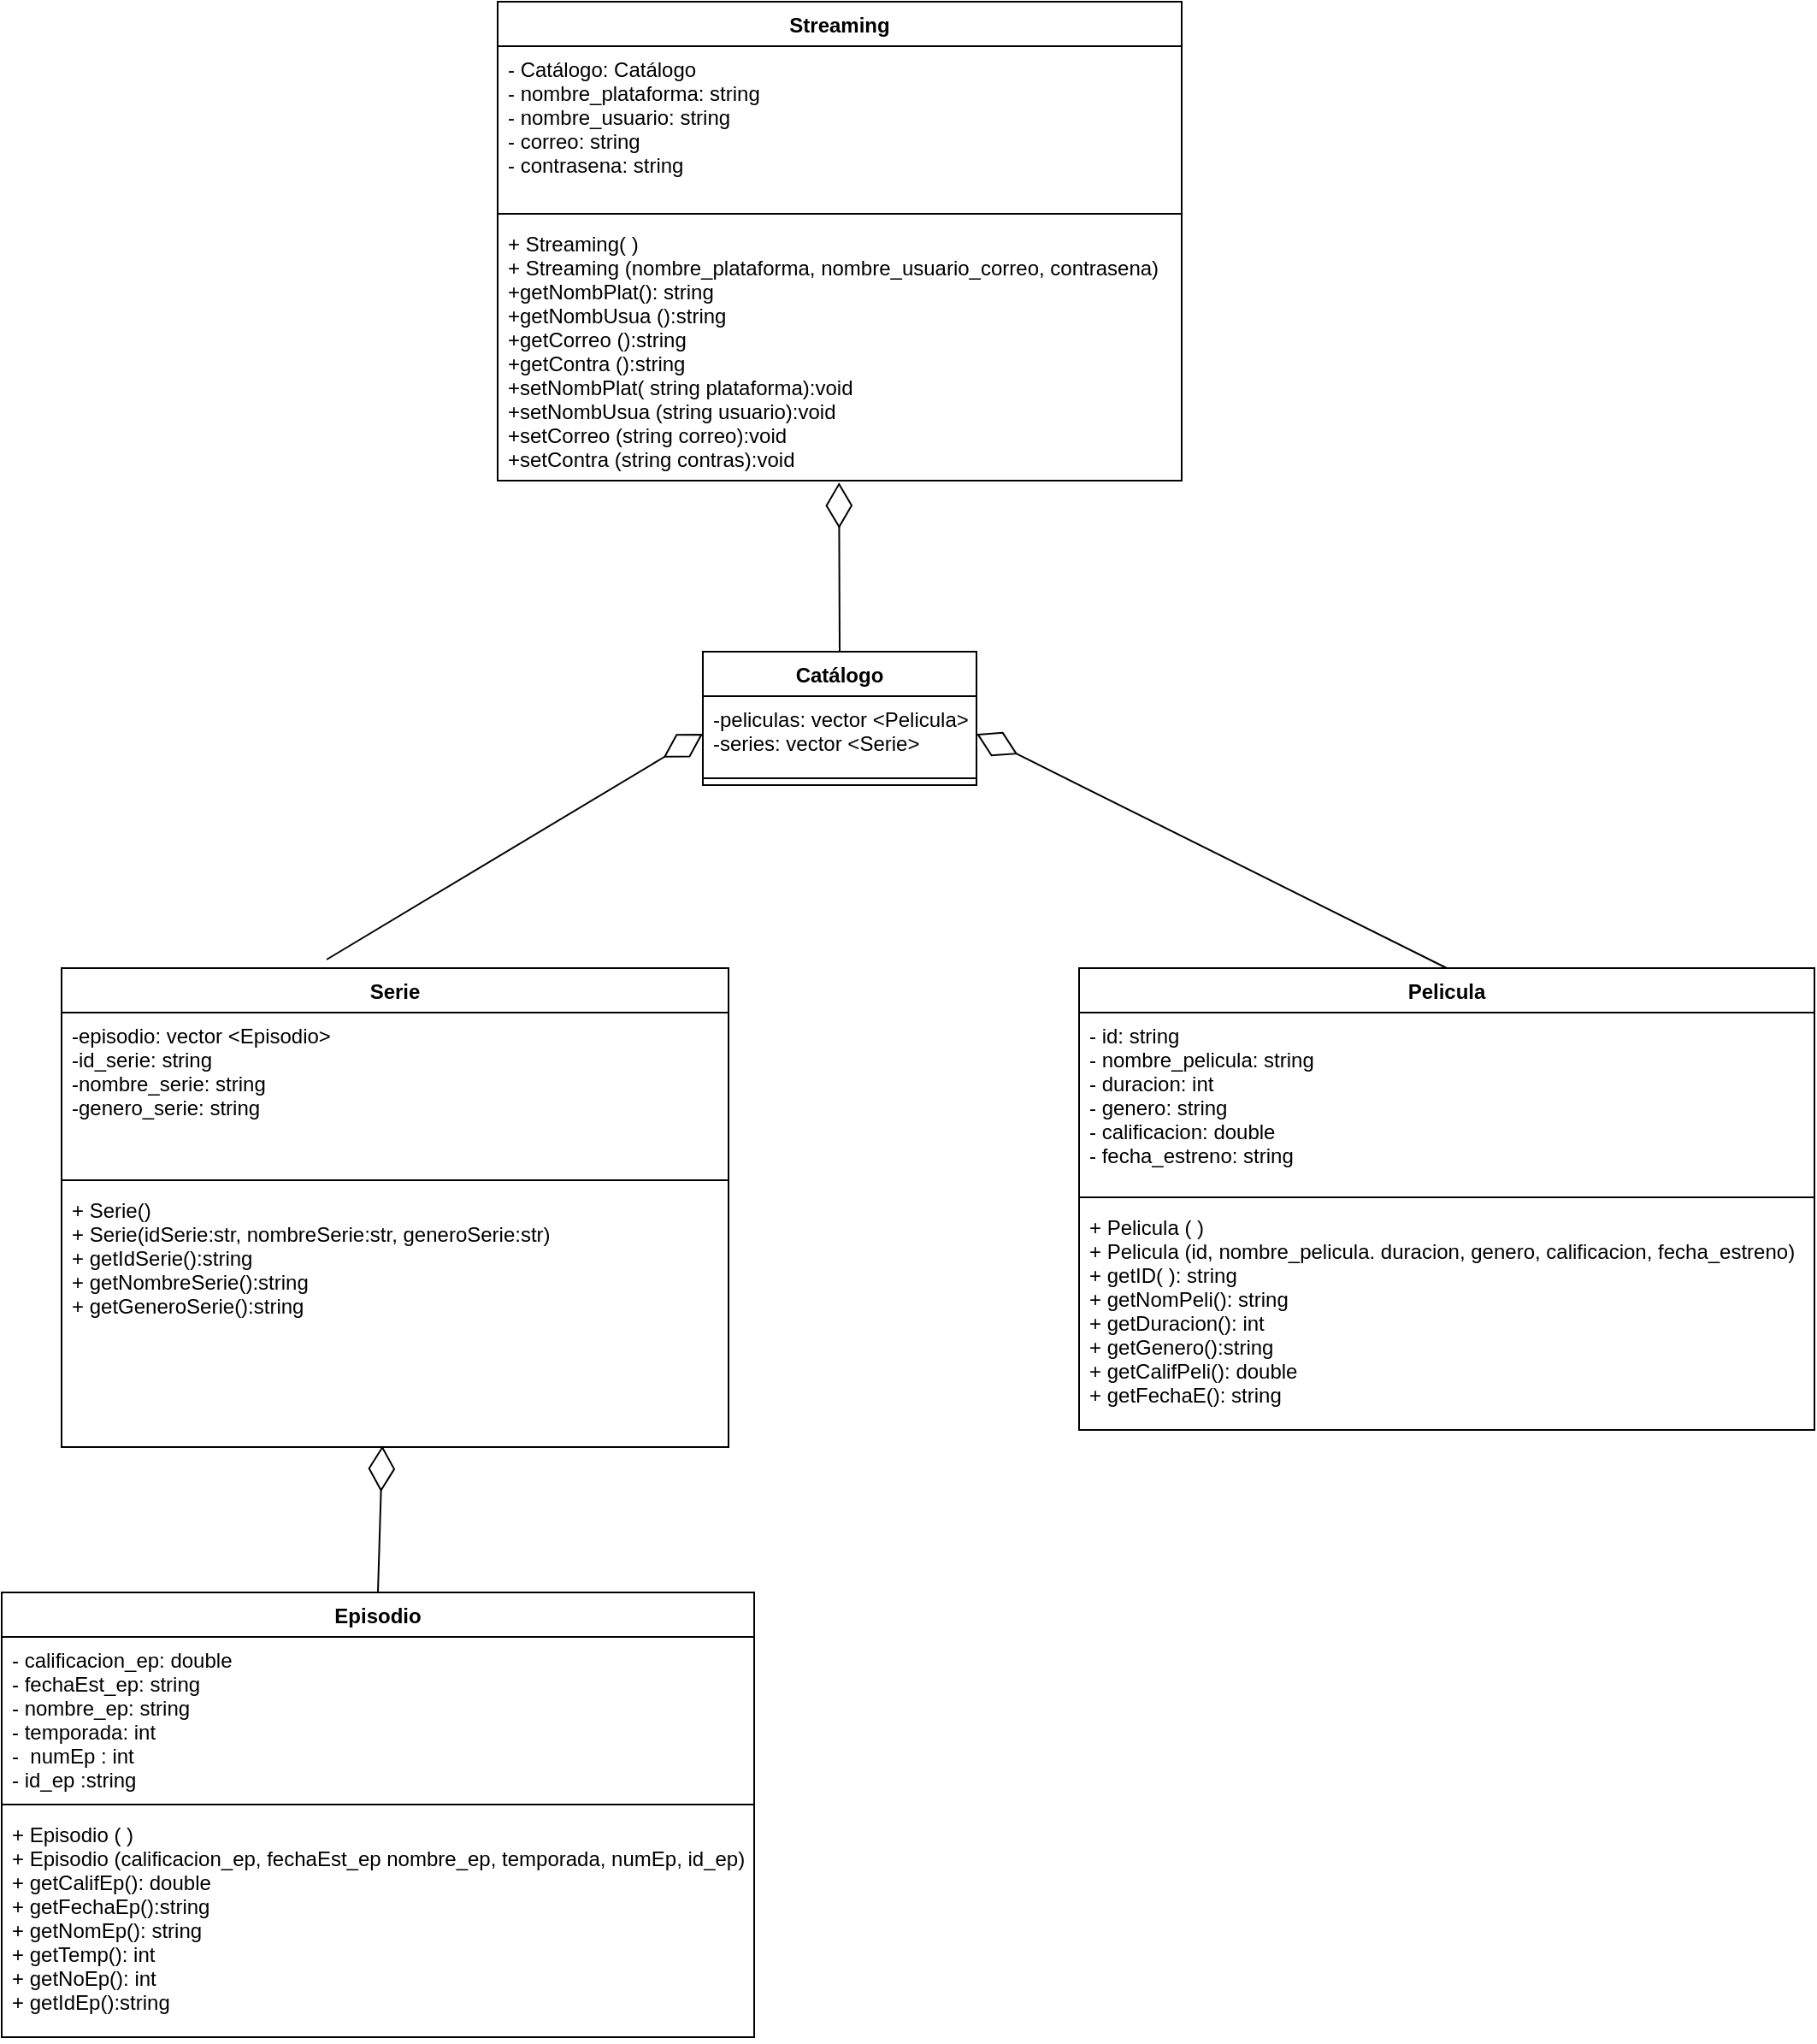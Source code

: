 <mxfile>
    <diagram id="g5spBLx_vvhdmmsODNRa" name="UML">
        <mxGraphModel dx="865" dy="294" grid="1" gridSize="10" guides="1" tooltips="1" connect="1" arrows="1" fold="1" page="1" pageScale="1" pageWidth="850" pageHeight="1100" math="0" shadow="0">
            <root>
                <mxCell id="0"/>
                <mxCell id="1" parent="0"/>
                <mxCell id="2" value="Pelicula" style="swimlane;fontStyle=1;align=center;verticalAlign=top;childLayout=stackLayout;horizontal=1;startSize=26;horizontalStack=0;resizeParent=1;resizeParentMax=0;resizeLast=0;collapsible=1;marginBottom=0;" parent="1" vertex="1">
                    <mxGeometry x="630" y="565" width="430" height="270" as="geometry"/>
                </mxCell>
                <mxCell id="3" value="- id: string&#10;- nombre_pelicula: string&#10;- duracion: int &#10;- genero: string&#10;- calificacion: double&#10;- fecha_estreno: string" style="text;strokeColor=none;fillColor=none;align=left;verticalAlign=top;spacingLeft=4;spacingRight=4;overflow=hidden;rotatable=0;points=[[0,0.5],[1,0.5]];portConstraint=eastwest;" parent="2" vertex="1">
                    <mxGeometry y="26" width="430" height="104" as="geometry"/>
                </mxCell>
                <mxCell id="4" value="" style="line;strokeWidth=1;fillColor=none;align=left;verticalAlign=middle;spacingTop=-1;spacingLeft=3;spacingRight=3;rotatable=0;labelPosition=right;points=[];portConstraint=eastwest;" parent="2" vertex="1">
                    <mxGeometry y="130" width="430" height="8" as="geometry"/>
                </mxCell>
                <mxCell id="5" value="+ Pelicula ( )&#10;+ Pelicula (id, nombre_pelicula. duracion, genero, calificacion, fecha_estreno)&#10;+ getID( ): string&#10;+ getNomPeli(): string&#10;+ getDuracion(): int&#10;+ getGenero():string&#10;+ getCalifPeli(): double&#10;+ getFechaE(): string&#10;" style="text;strokeColor=none;fillColor=none;align=left;verticalAlign=top;spacingLeft=4;spacingRight=4;overflow=hidden;rotatable=0;points=[[0,0.5],[1,0.5]];portConstraint=eastwest;" parent="2" vertex="1">
                    <mxGeometry y="138" width="430" height="132" as="geometry"/>
                </mxCell>
                <mxCell id="6" value="Serie" style="swimlane;fontStyle=1;align=center;verticalAlign=top;childLayout=stackLayout;horizontal=1;startSize=26;horizontalStack=0;resizeParent=1;resizeParentMax=0;resizeLast=0;collapsible=1;marginBottom=0;" parent="1" vertex="1">
                    <mxGeometry x="35" y="565" width="390" height="280" as="geometry"/>
                </mxCell>
                <mxCell id="7" value="-episodio: vector &lt;Episodio&gt;&#10;-id_serie: string&#10;-nombre_serie: string&#10;-genero_serie: string" style="text;strokeColor=none;fillColor=none;align=left;verticalAlign=top;spacingLeft=4;spacingRight=4;overflow=hidden;rotatable=0;points=[[0,0.5],[1,0.5]];portConstraint=eastwest;" parent="6" vertex="1">
                    <mxGeometry y="26" width="390" height="94" as="geometry"/>
                </mxCell>
                <mxCell id="8" value="" style="line;strokeWidth=1;fillColor=none;align=left;verticalAlign=middle;spacingTop=-1;spacingLeft=3;spacingRight=3;rotatable=0;labelPosition=right;points=[];portConstraint=eastwest;" parent="6" vertex="1">
                    <mxGeometry y="120" width="390" height="8" as="geometry"/>
                </mxCell>
                <mxCell id="9" value="+ Serie()&#10;+ Serie(idSerie:str, nombreSerie:str, generoSerie:str)&#10;+ getIdSerie():string&#10;+ getNombreSerie():string&#10;+ getGeneroSerie():string&#10;&#10;" style="text;strokeColor=none;fillColor=none;align=left;verticalAlign=top;spacingLeft=4;spacingRight=4;overflow=hidden;rotatable=0;points=[[0,0.5],[1,0.5]];portConstraint=eastwest;" parent="6" vertex="1">
                    <mxGeometry y="128" width="390" height="152" as="geometry"/>
                </mxCell>
                <mxCell id="10" value="Episodio" style="swimlane;fontStyle=1;align=center;verticalAlign=top;childLayout=stackLayout;horizontal=1;startSize=26;horizontalStack=0;resizeParent=1;resizeParentMax=0;resizeLast=0;collapsible=1;marginBottom=0;" parent="1" vertex="1">
                    <mxGeometry y="930" width="440" height="260" as="geometry"/>
                </mxCell>
                <mxCell id="11" value="- calificacion_ep: double&#10;- fechaEst_ep: string&#10;- nombre_ep: string&#10;- temporada: int&#10;-  numEp : int&#10;- id_ep :string&#10;" style="text;strokeColor=none;fillColor=none;align=left;verticalAlign=top;spacingLeft=4;spacingRight=4;overflow=hidden;rotatable=0;points=[[0,0.5],[1,0.5]];portConstraint=eastwest;" parent="10" vertex="1">
                    <mxGeometry y="26" width="440" height="94" as="geometry"/>
                </mxCell>
                <mxCell id="12" value="" style="line;strokeWidth=1;fillColor=none;align=left;verticalAlign=middle;spacingTop=-1;spacingLeft=3;spacingRight=3;rotatable=0;labelPosition=right;points=[];portConstraint=eastwest;" parent="10" vertex="1">
                    <mxGeometry y="120" width="440" height="8" as="geometry"/>
                </mxCell>
                <mxCell id="13" value="+ Episodio ( )&#10;+ Episodio (calificacion_ep, fechaEst_ep nombre_ep, temporada, numEp, id_ep)&#10;+ getCalifEp(): double&#10;+ getFechaEp():string&#10;+ getNomEp(): string&#10;+ getTemp(): int&#10;+ getNoEp(): int&#10;+ getIdEp():string&#10;&#10;" style="text;strokeColor=none;fillColor=none;align=left;verticalAlign=top;spacingLeft=4;spacingRight=4;overflow=hidden;rotatable=0;points=[[0,0.5],[1,0.5]];portConstraint=eastwest;" parent="10" vertex="1">
                    <mxGeometry y="128" width="440" height="132" as="geometry"/>
                </mxCell>
                <mxCell id="14" value="Catálogo" style="swimlane;fontStyle=1;align=center;verticalAlign=top;childLayout=stackLayout;horizontal=1;startSize=26;horizontalStack=0;resizeParent=1;resizeParentMax=0;resizeLast=0;collapsible=1;marginBottom=0;" parent="1" vertex="1">
                    <mxGeometry x="410" y="380" width="160" height="78" as="geometry"/>
                </mxCell>
                <mxCell id="15" value="-peliculas: vector &lt;Pelicula&gt;&#10;-series: vector &lt;Serie&gt;&#10;&#10;" style="text;strokeColor=none;fillColor=none;align=left;verticalAlign=top;spacingLeft=4;spacingRight=4;overflow=hidden;rotatable=0;points=[[0,0.5],[1,0.5]];portConstraint=eastwest;" parent="14" vertex="1">
                    <mxGeometry y="26" width="160" height="44" as="geometry"/>
                </mxCell>
                <mxCell id="16" value="" style="line;strokeWidth=1;fillColor=none;align=left;verticalAlign=middle;spacingTop=-1;spacingLeft=3;spacingRight=3;rotatable=0;labelPosition=right;points=[];portConstraint=eastwest;" parent="14" vertex="1">
                    <mxGeometry y="70" width="160" height="8" as="geometry"/>
                </mxCell>
                <mxCell id="18" value="Streaming" style="swimlane;fontStyle=1;align=center;verticalAlign=top;childLayout=stackLayout;horizontal=1;startSize=26;horizontalStack=0;resizeParent=1;resizeParentMax=0;resizeLast=0;collapsible=1;marginBottom=0;" parent="1" vertex="1">
                    <mxGeometry x="290" width="400" height="280" as="geometry"/>
                </mxCell>
                <mxCell id="19" value="- Catálogo: Catálogo&#10;- nombre_plataforma: string&#10;- nombre_usuario: string&#10;- correo: string&#10;- contrasena: string " style="text;strokeColor=none;fillColor=none;align=left;verticalAlign=top;spacingLeft=4;spacingRight=4;overflow=hidden;rotatable=0;points=[[0,0.5],[1,0.5]];portConstraint=eastwest;" parent="18" vertex="1">
                    <mxGeometry y="26" width="400" height="94" as="geometry"/>
                </mxCell>
                <mxCell id="20" value="" style="line;strokeWidth=1;fillColor=none;align=left;verticalAlign=middle;spacingTop=-1;spacingLeft=3;spacingRight=3;rotatable=0;labelPosition=right;points=[];portConstraint=eastwest;" parent="18" vertex="1">
                    <mxGeometry y="120" width="400" height="8" as="geometry"/>
                </mxCell>
                <mxCell id="21" value="+ Streaming( )&#10;+ Streaming (nombre_plataforma, nombre_usuario_correo, contrasena)&#10;+getNombPlat(): string&#10;+getNombUsua ():string&#10;+getCorreo ():string&#10;+getContra ():string&#10;+setNombPlat( string plataforma):void&#10;+setNombUsua (string usuario):void&#10;+setCorreo (string correo):void&#10;+setContra (string contras):void&#10;" style="text;strokeColor=none;fillColor=none;align=left;verticalAlign=top;spacingLeft=4;spacingRight=4;overflow=hidden;rotatable=0;points=[[0,0.5],[1,0.5]];portConstraint=eastwest;" parent="18" vertex="1">
                    <mxGeometry y="128" width="400" height="152" as="geometry"/>
                </mxCell>
                <mxCell id="29" value="" style="endArrow=diamondThin;endFill=0;endSize=24;html=1;entryX=0;entryY=0.5;entryDx=0;entryDy=0;" parent="1" target="15" edge="1">
                    <mxGeometry width="160" relative="1" as="geometry">
                        <mxPoint x="190" y="560" as="sourcePoint"/>
                        <mxPoint x="300" y="510" as="targetPoint"/>
                    </mxGeometry>
                </mxCell>
                <mxCell id="30" value="" style="endArrow=diamondThin;endFill=0;endSize=24;html=1;exitX=0.5;exitY=0;exitDx=0;exitDy=0;entryX=1;entryY=0.5;entryDx=0;entryDy=0;" parent="1" source="2" target="15" edge="1">
                    <mxGeometry width="160" relative="1" as="geometry">
                        <mxPoint x="400" y="580" as="sourcePoint"/>
                        <mxPoint x="560" y="580" as="targetPoint"/>
                        <Array as="points"/>
                    </mxGeometry>
                </mxCell>
                <mxCell id="31" value="" style="endArrow=diamondThin;endFill=0;endSize=24;html=1;entryX=0.481;entryY=0.995;entryDx=0;entryDy=0;entryPerimeter=0;exitX=0.5;exitY=0;exitDx=0;exitDy=0;" parent="1" source="10" target="9" edge="1">
                    <mxGeometry width="160" relative="1" as="geometry">
                        <mxPoint x="220" y="982" as="sourcePoint"/>
                        <mxPoint x="360" y="880" as="targetPoint"/>
                    </mxGeometry>
                </mxCell>
                <mxCell id="32" value="" style="endArrow=diamondThin;endFill=0;endSize=24;html=1;exitX=0.5;exitY=0;exitDx=0;exitDy=0;entryX=0.499;entryY=1.007;entryDx=0;entryDy=0;entryPerimeter=0;" parent="1" source="14" target="21" edge="1">
                    <mxGeometry width="160" relative="1" as="geometry">
                        <mxPoint x="200" y="570" as="sourcePoint"/>
                        <mxPoint x="500" y="280" as="targetPoint"/>
                    </mxGeometry>
                </mxCell>
            </root>
        </mxGraphModel>
    </diagram>
    <diagram id="M7OhMWJQaxeYg0EjF2d1" name="UML herencia">
        <mxGraphModel dx="865" dy="1443" grid="1" gridSize="10" guides="1" tooltips="1" connect="1" arrows="1" fold="1" page="1" pageScale="1" pageWidth="827" pageHeight="1169" math="0" shadow="0">
            <root>
                <mxCell id="FiDUl4p-JCGd17M9LX08-0"/>
                <mxCell id="FiDUl4p-JCGd17M9LX08-1" parent="FiDUl4p-JCGd17M9LX08-0"/>
                <mxCell id="y2TpvjQaVLHb-VL8xuH1-0" value="Streaming" style="swimlane;fontStyle=1;align=center;verticalAlign=top;childLayout=stackLayout;horizontal=1;startSize=26;horizontalStack=0;resizeParent=1;resizeParentMax=0;resizeLast=0;collapsible=1;marginBottom=0;" parent="FiDUl4p-JCGd17M9LX08-1" vertex="1">
                    <mxGeometry x="360" y="-40" width="400" height="310" as="geometry"/>
                </mxCell>
                <mxCell id="y2TpvjQaVLHb-VL8xuH1-1" value="- Catálogo: Catálogo&#10;- nombre_plataforma: string&#10;- nombre_usuario: string&#10;- correo: string&#10;- contrasena: string " style="text;strokeColor=none;fillColor=none;align=left;verticalAlign=top;spacingLeft=4;spacingRight=4;overflow=hidden;rotatable=0;points=[[0,0.5],[1,0.5]];portConstraint=eastwest;" parent="y2TpvjQaVLHb-VL8xuH1-0" vertex="1">
                    <mxGeometry y="26" width="400" height="94" as="geometry"/>
                </mxCell>
                <mxCell id="y2TpvjQaVLHb-VL8xuH1-2" value="" style="line;strokeWidth=1;fillColor=none;align=left;verticalAlign=middle;spacingTop=-1;spacingLeft=3;spacingRight=3;rotatable=0;labelPosition=right;points=[];portConstraint=eastwest;" parent="y2TpvjQaVLHb-VL8xuH1-0" vertex="1">
                    <mxGeometry y="120" width="400" height="8" as="geometry"/>
                </mxCell>
                <mxCell id="y2TpvjQaVLHb-VL8xuH1-3" value="+ Streaming( )&#10;+ Streaming (nombre_plataforma, nombre_usuario_correo, contrasena)&#10;&#10;+getNombPlat(): string&#10;+getNombUsua ():string&#10;+getCorreo ():string&#10;+getContra ():string&#10;+setNombPlat( string plataforma):void&#10;+setNombUsua (string usuario):void&#10;+setCorreo (string correo):void&#10;+setContra (string contras):void" style="text;strokeColor=none;fillColor=none;align=left;verticalAlign=top;spacingLeft=4;spacingRight=4;overflow=hidden;rotatable=0;points=[[0,0.5],[1,0.5]];portConstraint=eastwest;" parent="y2TpvjQaVLHb-VL8xuH1-0" vertex="1">
                    <mxGeometry y="128" width="400" height="182" as="geometry"/>
                </mxCell>
                <mxCell id="o8nyL9neEUp9HJr-DIkO-0" value="Catálogo" style="swimlane;fontStyle=1;align=center;verticalAlign=top;childLayout=stackLayout;horizontal=1;startSize=26;horizontalStack=0;resizeParent=1;resizeParentMax=0;resizeLast=0;collapsible=1;marginBottom=0;" parent="FiDUl4p-JCGd17M9LX08-1" vertex="1">
                    <mxGeometry x="480" y="350" width="160" height="118" as="geometry"/>
                </mxCell>
                <mxCell id="o8nyL9neEUp9HJr-DIkO-1" value="-peliculas: vector &lt;Pelicula&gt;&#10;-series: vector &lt;Serie&gt;" style="text;strokeColor=none;fillColor=none;align=left;verticalAlign=top;spacingLeft=4;spacingRight=4;overflow=hidden;rotatable=0;points=[[0,0.5],[1,0.5]];portConstraint=eastwest;" parent="o8nyL9neEUp9HJr-DIkO-0" vertex="1">
                    <mxGeometry y="26" width="160" height="54" as="geometry"/>
                </mxCell>
                <mxCell id="o8nyL9neEUp9HJr-DIkO-2" value="" style="line;strokeWidth=1;fillColor=none;align=left;verticalAlign=middle;spacingTop=-1;spacingLeft=3;spacingRight=3;rotatable=0;labelPosition=right;points=[];portConstraint=eastwest;" parent="o8nyL9neEUp9HJr-DIkO-0" vertex="1">
                    <mxGeometry y="80" width="160" height="38" as="geometry"/>
                </mxCell>
                <mxCell id="GW1StQTnTIdHxi2I7VkY-0" value="Episodio" style="swimlane;fontStyle=1;align=center;verticalAlign=top;childLayout=stackLayout;horizontal=1;startSize=26;horizontalStack=0;resizeParent=1;resizeParentMax=0;resizeLast=0;collapsible=1;marginBottom=0;" parent="FiDUl4p-JCGd17M9LX08-1" vertex="1">
                    <mxGeometry x="40" y="820" width="460" height="150" as="geometry"/>
                </mxCell>
                <mxCell id="GW1StQTnTIdHxi2I7VkY-1" value="- temporada: int&#10;-  numEp : int&#10;" style="text;strokeColor=none;fillColor=none;align=left;verticalAlign=top;spacingLeft=4;spacingRight=4;overflow=hidden;rotatable=0;points=[[0,0.5],[1,0.5]];portConstraint=eastwest;" parent="GW1StQTnTIdHxi2I7VkY-0" vertex="1">
                    <mxGeometry y="26" width="460" height="44" as="geometry"/>
                </mxCell>
                <mxCell id="GW1StQTnTIdHxi2I7VkY-2" value="" style="line;strokeWidth=1;fillColor=none;align=left;verticalAlign=middle;spacingTop=-1;spacingLeft=3;spacingRight=3;rotatable=0;labelPosition=right;points=[];portConstraint=eastwest;" parent="GW1StQTnTIdHxi2I7VkY-0" vertex="1">
                    <mxGeometry y="70" width="460" height="8" as="geometry"/>
                </mxCell>
                <mxCell id="GW1StQTnTIdHxi2I7VkY-3" value="+ Episodio ( )&#10;+ Episodio (calificacion_ep, fechaEst_ep nombre_ep, temporada, numEp, id_ep)&#10;+ getTemp(): int&#10;+ getNoEp(): int&#10;" style="text;strokeColor=none;fillColor=none;align=left;verticalAlign=top;spacingLeft=4;spacingRight=4;overflow=hidden;rotatable=0;points=[[0,0.5],[1,0.5]];portConstraint=eastwest;" parent="GW1StQTnTIdHxi2I7VkY-0" vertex="1">
                    <mxGeometry y="78" width="460" height="72" as="geometry"/>
                </mxCell>
                <mxCell id="mvdX4LRs8X7vJDpDzA3B-0" value="Pelicula" style="swimlane;fontStyle=1;align=center;verticalAlign=top;childLayout=stackLayout;horizontal=1;startSize=26;horizontalStack=0;resizeParent=1;resizeParentMax=0;resizeLast=0;collapsible=1;marginBottom=0;" parent="FiDUl4p-JCGd17M9LX08-1" vertex="1">
                    <mxGeometry x="650" y="780" width="430" height="170" as="geometry"/>
                </mxCell>
                <mxCell id="mvdX4LRs8X7vJDpDzA3B-1" value="- duracion: int &#10;- genero: string&#10;" style="text;strokeColor=none;fillColor=none;align=left;verticalAlign=top;spacingLeft=4;spacingRight=4;overflow=hidden;rotatable=0;points=[[0,0.5],[1,0.5]];portConstraint=eastwest;" parent="mvdX4LRs8X7vJDpDzA3B-0" vertex="1">
                    <mxGeometry y="26" width="430" height="44" as="geometry"/>
                </mxCell>
                <mxCell id="mvdX4LRs8X7vJDpDzA3B-2" value="" style="line;strokeWidth=1;fillColor=none;align=left;verticalAlign=middle;spacingTop=-1;spacingLeft=3;spacingRight=3;rotatable=0;labelPosition=right;points=[];portConstraint=eastwest;" parent="mvdX4LRs8X7vJDpDzA3B-0" vertex="1">
                    <mxGeometry y="70" width="430" height="8" as="geometry"/>
                </mxCell>
                <mxCell id="mvdX4LRs8X7vJDpDzA3B-3" value="+ Pelicula ( )&#10;+ Pelicula (id, nombre_pelicula. duracion, genero, calificacion, fecha_estreno)&#10;+ getDuracion(): int&#10;+ getGenero():string&#10;+ agregarPelicula(peli:Pelicula*)" style="text;strokeColor=none;fillColor=none;align=left;verticalAlign=top;spacingLeft=4;spacingRight=4;overflow=hidden;rotatable=0;points=[[0,0.5],[1,0.5]];portConstraint=eastwest;" parent="mvdX4LRs8X7vJDpDzA3B-0" vertex="1">
                    <mxGeometry y="78" width="430" height="92" as="geometry"/>
                </mxCell>
                <mxCell id="iZNObUnaK5UAuj5KGu7X-0" value="" style="endArrow=diamondThin;endFill=0;endSize=24;html=1;exitX=0.5;exitY=0;exitDx=0;exitDy=0;entryX=0.55;entryY=1.009;entryDx=0;entryDy=0;entryPerimeter=0;" parent="FiDUl4p-JCGd17M9LX08-1" source="GW1StQTnTIdHxi2I7VkY-0" target="T_MIQqRZn0Wsp7qm4aTt-3" edge="1">
                    <mxGeometry width="160" relative="1" as="geometry">
                        <mxPoint x="480" y="780" as="sourcePoint"/>
                        <mxPoint x="250.18" y="1070" as="targetPoint"/>
                        <Array as="points"/>
                    </mxGeometry>
                </mxCell>
                <mxCell id="iZNObUnaK5UAuj5KGu7X-1" value="" style="endArrow=diamondThin;endFill=0;endSize=24;html=1;exitX=0.5;exitY=0;exitDx=0;exitDy=0;entryX=0;entryY=0.5;entryDx=0;entryDy=0;" parent="FiDUl4p-JCGd17M9LX08-1" source="T_MIQqRZn0Wsp7qm4aTt-0" target="o8nyL9neEUp9HJr-DIkO-1" edge="1">
                    <mxGeometry width="160" relative="1" as="geometry">
                        <mxPoint x="265" y="770" as="sourcePoint"/>
                        <mxPoint x="470" y="870" as="targetPoint"/>
                        <Array as="points">
                            <mxPoint x="250" y="418"/>
                        </Array>
                    </mxGeometry>
                </mxCell>
                <mxCell id="iZNObUnaK5UAuj5KGu7X-2" value="" style="endArrow=diamondThin;endFill=0;endSize=24;html=1;entryX=1;entryY=0.5;entryDx=0;entryDy=0;exitX=0.5;exitY=0;exitDx=0;exitDy=0;" parent="FiDUl4p-JCGd17M9LX08-1" source="mvdX4LRs8X7vJDpDzA3B-0" target="o8nyL9neEUp9HJr-DIkO-1" edge="1">
                    <mxGeometry width="160" relative="1" as="geometry">
                        <mxPoint x="310" y="760" as="sourcePoint"/>
                        <mxPoint x="570" y="650" as="targetPoint"/>
                        <Array as="points">
                            <mxPoint x="865" y="418"/>
                        </Array>
                    </mxGeometry>
                </mxCell>
                <mxCell id="iZNObUnaK5UAuj5KGu7X-3" value="Video" style="swimlane;fontStyle=0;childLayout=stackLayout;horizontal=1;startSize=26;fillColor=none;horizontalStack=0;resizeParent=1;resizeParentMax=0;resizeLast=0;collapsible=1;marginBottom=0;strokeColor=default;" parent="FiDUl4p-JCGd17M9LX08-1" vertex="1">
                    <mxGeometry x="480" y="540" width="210" height="200" as="geometry"/>
                </mxCell>
                <mxCell id="iZNObUnaK5UAuj5KGu7X-4" value="+ id:string&#10;+ nombre:string&#10;+ fecha_estreno() string&#10;+ calificacion(): int" style="text;strokeColor=none;fillColor=none;align=left;verticalAlign=top;spacingLeft=4;spacingRight=4;overflow=hidden;rotatable=0;points=[[0,0.5],[1,0.5]];portConstraint=eastwest;" parent="iZNObUnaK5UAuj5KGu7X-3" vertex="1">
                    <mxGeometry y="26" width="210" height="84" as="geometry"/>
                </mxCell>
                <mxCell id="iZNObUnaK5UAuj5KGu7X-5" value="+ Video()&#10;+ getId():string&#10;+ getNombre():string&#10;+ getFechaE(): string&#10;+ setCalifPeli(double colif): double&#10;" style="text;strokeColor=default;fillColor=none;align=left;verticalAlign=top;spacingLeft=4;spacingRight=4;overflow=hidden;rotatable=0;points=[[0,0.5],[1,0.5]];portConstraint=eastwest;" parent="iZNObUnaK5UAuj5KGu7X-3" vertex="1">
                    <mxGeometry y="110" width="210" height="90" as="geometry"/>
                </mxCell>
                <mxCell id="o8nyL9neEUp9HJr-DIkO-11" value="" style="endArrow=diamondThin;endFill=0;endSize=24;html=1;entryX=0.468;entryY=1.013;entryDx=0;entryDy=0;entryPerimeter=0;exitX=0.429;exitY=-0.013;exitDx=0;exitDy=0;exitPerimeter=0;" parent="FiDUl4p-JCGd17M9LX08-1" source="o8nyL9neEUp9HJr-DIkO-0" target="y2TpvjQaVLHb-VL8xuH1-3" edge="1">
                    <mxGeometry width="160" relative="1" as="geometry">
                        <mxPoint x="710" y="550" as="sourcePoint"/>
                        <mxPoint x="520" y="428.0" as="targetPoint"/>
                        <Array as="points">
                            <mxPoint x="549" y="310"/>
                        </Array>
                    </mxGeometry>
                </mxCell>
                <mxCell id="T_MIQqRZn0Wsp7qm4aTt-0" value="Serie" style="swimlane;fontStyle=1;align=center;verticalAlign=top;childLayout=stackLayout;horizontal=1;startSize=26;horizontalStack=0;resizeParent=1;resizeParentMax=0;resizeLast=0;collapsible=1;marginBottom=0;" parent="FiDUl4p-JCGd17M9LX08-1" vertex="1">
                    <mxGeometry x="55" y="480" width="390" height="220" as="geometry"/>
                </mxCell>
                <mxCell id="T_MIQqRZn0Wsp7qm4aTt-1" value="-episodio: vector &lt;Episodio&gt;&#10;-id_serie: string&#10;-nombre_serie: string&#10;-genero_serie: string" style="text;strokeColor=none;fillColor=none;align=left;verticalAlign=top;spacingLeft=4;spacingRight=4;overflow=hidden;rotatable=0;points=[[0,0.5],[1,0.5]];portConstraint=eastwest;" parent="T_MIQqRZn0Wsp7qm4aTt-0" vertex="1">
                    <mxGeometry y="26" width="390" height="74" as="geometry"/>
                </mxCell>
                <mxCell id="T_MIQqRZn0Wsp7qm4aTt-2" value="" style="line;strokeWidth=1;fillColor=none;align=left;verticalAlign=middle;spacingTop=-1;spacingLeft=3;spacingRight=3;rotatable=0;labelPosition=right;points=[];portConstraint=eastwest;" parent="T_MIQqRZn0Wsp7qm4aTt-0" vertex="1">
                    <mxGeometry y="100" width="390" height="8" as="geometry"/>
                </mxCell>
                <mxCell id="T_MIQqRZn0Wsp7qm4aTt-3" value="+ Serie()&#10;+ Serie(idSerie:str, nombreSerie:str, generoSerie:str)&#10;+ getIdSerie():string&#10;+ getNombreSerie():string&#10;+ getGeneroSerie():string&#10;+ agregarEpisodio(serie:Serie *)&#10;+ display(): void&#10;" style="text;strokeColor=none;fillColor=none;align=left;verticalAlign=top;spacingLeft=4;spacingRight=4;overflow=hidden;rotatable=0;points=[[0,0.5],[1,0.5]];portConstraint=eastwest;" parent="T_MIQqRZn0Wsp7qm4aTt-0" vertex="1">
                    <mxGeometry y="108" width="390" height="112" as="geometry"/>
                </mxCell>
                <mxCell id="2hrAFd8VoMEE1bOyo6JW-0" value="" style="endArrow=block;endSize=16;endFill=0;html=1;entryX=1.011;entryY=-0.025;entryDx=0;entryDy=0;entryPerimeter=0;exitX=0.25;exitY=0;exitDx=0;exitDy=0;" parent="FiDUl4p-JCGd17M9LX08-1" source="mvdX4LRs8X7vJDpDzA3B-0" target="iZNObUnaK5UAuj5KGu7X-5" edge="1">
                    <mxGeometry width="160" relative="1" as="geometry">
                        <mxPoint x="770" y="760" as="sourcePoint"/>
                        <mxPoint x="1020" y="670" as="targetPoint"/>
                    </mxGeometry>
                </mxCell>
                <mxCell id="2hrAFd8VoMEE1bOyo6JW-1" value="" style="endArrow=block;endSize=16;endFill=0;html=1;entryX=0.291;entryY=1.049;entryDx=0;entryDy=0;entryPerimeter=0;exitX=0.903;exitY=-0.019;exitDx=0;exitDy=0;exitPerimeter=0;" parent="FiDUl4p-JCGd17M9LX08-1" source="GW1StQTnTIdHxi2I7VkY-0" target="iZNObUnaK5UAuj5KGu7X-5" edge="1">
                    <mxGeometry width="160" relative="1" as="geometry">
                        <mxPoint x="510" y="940" as="sourcePoint"/>
                        <mxPoint x="702.31" y="647.75" as="targetPoint"/>
                    </mxGeometry>
                </mxCell>
            </root>
        </mxGraphModel>
    </diagram>
</mxfile>